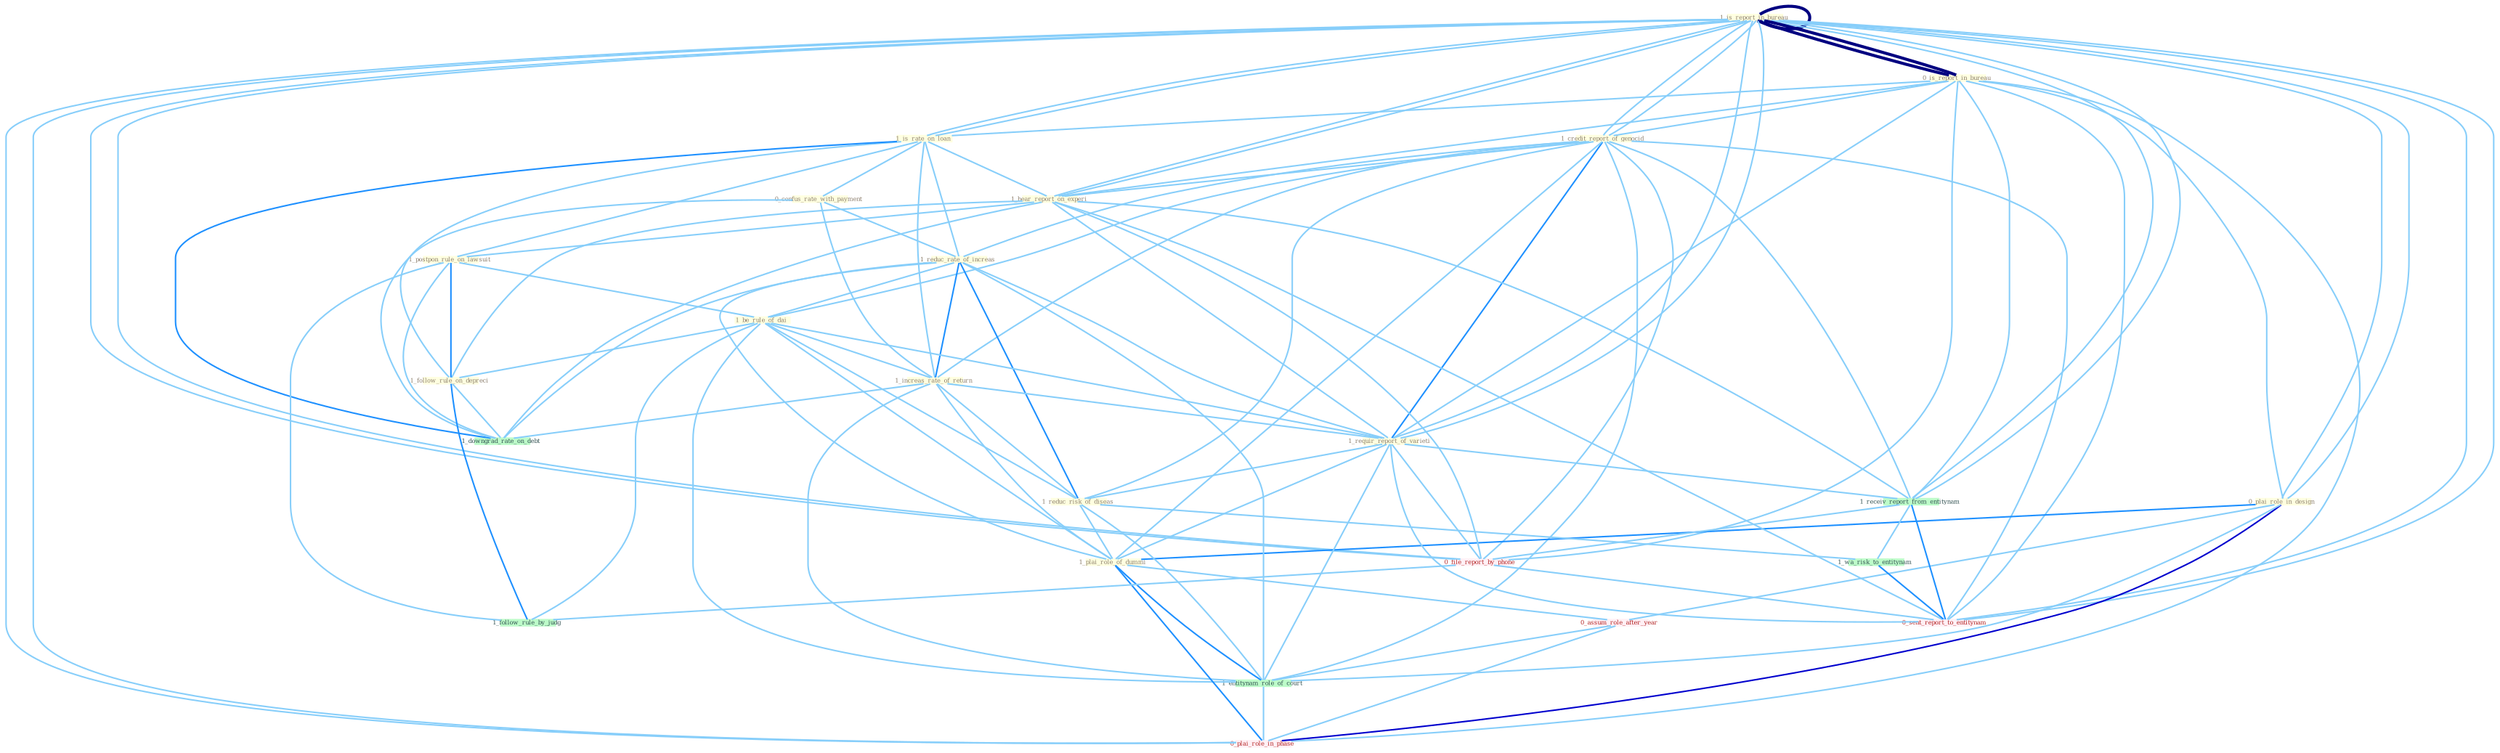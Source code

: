 Graph G{ 
    node
    [shape=polygon,style=filled,width=.5,height=.06,color="#BDFCC9",fixedsize=true,fontsize=4,
    fontcolor="#2f4f4f"];
    {node
    [color="#ffffe0", fontcolor="#8b7d6b"] "1_is_report_in_bureau " "0_is_report_in_bureau " "1_is_report_in_bureau " "1_credit_report_of_genocid " "0_plai_role_in_design " "1_is_rate_on_loan " "1_hear_report_on_experi " "1_postpon_rule_on_lawsuit " "0_confus_rate_with_payment " "1_reduc_rate_of_increas " "1_be_rule_of_dai " "1_follow_rule_on_depreci " "1_increas_rate_of_return " "1_requir_report_of_varieti " "1_reduc_risk_of_diseas " "1_plai_role_of_dummi "}
{node [color="#fff0f5", fontcolor="#b22222"] "0_assum_role_after_year " "0_file_report_by_phone " "0_sent_report_to_entitynam " "0_plai_role_in_phase "}
edge [color="#B0E2FF"];

	"1_is_report_in_bureau " -- "0_is_report_in_bureau " [w="4", style=bold, color="#000080", len=0.4];
	"1_is_report_in_bureau " -- "1_is_report_in_bureau " [w="4", style=bold, color="#000080", len=0.4];
	"1_is_report_in_bureau " -- "1_credit_report_of_genocid " [w="1", color="#87cefa" ];
	"1_is_report_in_bureau " -- "0_plai_role_in_design " [w="1", color="#87cefa" ];
	"1_is_report_in_bureau " -- "1_is_rate_on_loan " [w="1", color="#87cefa" ];
	"1_is_report_in_bureau " -- "1_hear_report_on_experi " [w="1", color="#87cefa" ];
	"1_is_report_in_bureau " -- "1_requir_report_of_varieti " [w="1", color="#87cefa" ];
	"1_is_report_in_bureau " -- "1_receiv_report_from_entitynam " [w="1", color="#87cefa" ];
	"1_is_report_in_bureau " -- "0_file_report_by_phone " [w="1", color="#87cefa" ];
	"1_is_report_in_bureau " -- "0_sent_report_to_entitynam " [w="1", color="#87cefa" ];
	"1_is_report_in_bureau " -- "0_plai_role_in_phase " [w="1", color="#87cefa" ];
	"0_is_report_in_bureau " -- "1_is_report_in_bureau " [w="4", style=bold, color="#000080", len=0.4];
	"0_is_report_in_bureau " -- "1_credit_report_of_genocid " [w="1", color="#87cefa" ];
	"0_is_report_in_bureau " -- "0_plai_role_in_design " [w="1", color="#87cefa" ];
	"0_is_report_in_bureau " -- "1_is_rate_on_loan " [w="1", color="#87cefa" ];
	"0_is_report_in_bureau " -- "1_hear_report_on_experi " [w="1", color="#87cefa" ];
	"0_is_report_in_bureau " -- "1_requir_report_of_varieti " [w="1", color="#87cefa" ];
	"0_is_report_in_bureau " -- "1_receiv_report_from_entitynam " [w="1", color="#87cefa" ];
	"0_is_report_in_bureau " -- "0_file_report_by_phone " [w="1", color="#87cefa" ];
	"0_is_report_in_bureau " -- "0_sent_report_to_entitynam " [w="1", color="#87cefa" ];
	"0_is_report_in_bureau " -- "0_plai_role_in_phase " [w="1", color="#87cefa" ];
	"1_is_report_in_bureau " -- "1_credit_report_of_genocid " [w="1", color="#87cefa" ];
	"1_is_report_in_bureau " -- "0_plai_role_in_design " [w="1", color="#87cefa" ];
	"1_is_report_in_bureau " -- "1_is_rate_on_loan " [w="1", color="#87cefa" ];
	"1_is_report_in_bureau " -- "1_hear_report_on_experi " [w="1", color="#87cefa" ];
	"1_is_report_in_bureau " -- "1_requir_report_of_varieti " [w="1", color="#87cefa" ];
	"1_is_report_in_bureau " -- "1_receiv_report_from_entitynam " [w="1", color="#87cefa" ];
	"1_is_report_in_bureau " -- "0_file_report_by_phone " [w="1", color="#87cefa" ];
	"1_is_report_in_bureau " -- "0_sent_report_to_entitynam " [w="1", color="#87cefa" ];
	"1_is_report_in_bureau " -- "0_plai_role_in_phase " [w="1", color="#87cefa" ];
	"1_credit_report_of_genocid " -- "1_hear_report_on_experi " [w="1", color="#87cefa" ];
	"1_credit_report_of_genocid " -- "1_reduc_rate_of_increas " [w="1", color="#87cefa" ];
	"1_credit_report_of_genocid " -- "1_be_rule_of_dai " [w="1", color="#87cefa" ];
	"1_credit_report_of_genocid " -- "1_increas_rate_of_return " [w="1", color="#87cefa" ];
	"1_credit_report_of_genocid " -- "1_requir_report_of_varieti " [w="2", color="#1e90ff" , len=0.8];
	"1_credit_report_of_genocid " -- "1_reduc_risk_of_diseas " [w="1", color="#87cefa" ];
	"1_credit_report_of_genocid " -- "1_plai_role_of_dummi " [w="1", color="#87cefa" ];
	"1_credit_report_of_genocid " -- "1_receiv_report_from_entitynam " [w="1", color="#87cefa" ];
	"1_credit_report_of_genocid " -- "1_entitynam_role_of_court " [w="1", color="#87cefa" ];
	"1_credit_report_of_genocid " -- "0_file_report_by_phone " [w="1", color="#87cefa" ];
	"1_credit_report_of_genocid " -- "0_sent_report_to_entitynam " [w="1", color="#87cefa" ];
	"0_plai_role_in_design " -- "1_plai_role_of_dummi " [w="2", color="#1e90ff" , len=0.8];
	"0_plai_role_in_design " -- "0_assum_role_after_year " [w="1", color="#87cefa" ];
	"0_plai_role_in_design " -- "1_entitynam_role_of_court " [w="1", color="#87cefa" ];
	"0_plai_role_in_design " -- "0_plai_role_in_phase " [w="3", color="#0000cd" , len=0.6];
	"1_is_rate_on_loan " -- "1_hear_report_on_experi " [w="1", color="#87cefa" ];
	"1_is_rate_on_loan " -- "1_postpon_rule_on_lawsuit " [w="1", color="#87cefa" ];
	"1_is_rate_on_loan " -- "0_confus_rate_with_payment " [w="1", color="#87cefa" ];
	"1_is_rate_on_loan " -- "1_reduc_rate_of_increas " [w="1", color="#87cefa" ];
	"1_is_rate_on_loan " -- "1_follow_rule_on_depreci " [w="1", color="#87cefa" ];
	"1_is_rate_on_loan " -- "1_increas_rate_of_return " [w="1", color="#87cefa" ];
	"1_is_rate_on_loan " -- "1_downgrad_rate_on_debt " [w="2", color="#1e90ff" , len=0.8];
	"1_hear_report_on_experi " -- "1_postpon_rule_on_lawsuit " [w="1", color="#87cefa" ];
	"1_hear_report_on_experi " -- "1_follow_rule_on_depreci " [w="1", color="#87cefa" ];
	"1_hear_report_on_experi " -- "1_requir_report_of_varieti " [w="1", color="#87cefa" ];
	"1_hear_report_on_experi " -- "1_receiv_report_from_entitynam " [w="1", color="#87cefa" ];
	"1_hear_report_on_experi " -- "0_file_report_by_phone " [w="1", color="#87cefa" ];
	"1_hear_report_on_experi " -- "1_downgrad_rate_on_debt " [w="1", color="#87cefa" ];
	"1_hear_report_on_experi " -- "0_sent_report_to_entitynam " [w="1", color="#87cefa" ];
	"1_postpon_rule_on_lawsuit " -- "1_be_rule_of_dai " [w="1", color="#87cefa" ];
	"1_postpon_rule_on_lawsuit " -- "1_follow_rule_on_depreci " [w="2", color="#1e90ff" , len=0.8];
	"1_postpon_rule_on_lawsuit " -- "1_downgrad_rate_on_debt " [w="1", color="#87cefa" ];
	"1_postpon_rule_on_lawsuit " -- "1_follow_rule_by_judg " [w="1", color="#87cefa" ];
	"0_confus_rate_with_payment " -- "1_reduc_rate_of_increas " [w="1", color="#87cefa" ];
	"0_confus_rate_with_payment " -- "1_increas_rate_of_return " [w="1", color="#87cefa" ];
	"0_confus_rate_with_payment " -- "1_downgrad_rate_on_debt " [w="1", color="#87cefa" ];
	"1_reduc_rate_of_increas " -- "1_be_rule_of_dai " [w="1", color="#87cefa" ];
	"1_reduc_rate_of_increas " -- "1_increas_rate_of_return " [w="2", color="#1e90ff" , len=0.8];
	"1_reduc_rate_of_increas " -- "1_requir_report_of_varieti " [w="1", color="#87cefa" ];
	"1_reduc_rate_of_increas " -- "1_reduc_risk_of_diseas " [w="2", color="#1e90ff" , len=0.8];
	"1_reduc_rate_of_increas " -- "1_plai_role_of_dummi " [w="1", color="#87cefa" ];
	"1_reduc_rate_of_increas " -- "1_entitynam_role_of_court " [w="1", color="#87cefa" ];
	"1_reduc_rate_of_increas " -- "1_downgrad_rate_on_debt " [w="1", color="#87cefa" ];
	"1_be_rule_of_dai " -- "1_follow_rule_on_depreci " [w="1", color="#87cefa" ];
	"1_be_rule_of_dai " -- "1_increas_rate_of_return " [w="1", color="#87cefa" ];
	"1_be_rule_of_dai " -- "1_requir_report_of_varieti " [w="1", color="#87cefa" ];
	"1_be_rule_of_dai " -- "1_reduc_risk_of_diseas " [w="1", color="#87cefa" ];
	"1_be_rule_of_dai " -- "1_plai_role_of_dummi " [w="1", color="#87cefa" ];
	"1_be_rule_of_dai " -- "1_entitynam_role_of_court " [w="1", color="#87cefa" ];
	"1_be_rule_of_dai " -- "1_follow_rule_by_judg " [w="1", color="#87cefa" ];
	"1_follow_rule_on_depreci " -- "1_downgrad_rate_on_debt " [w="1", color="#87cefa" ];
	"1_follow_rule_on_depreci " -- "1_follow_rule_by_judg " [w="2", color="#1e90ff" , len=0.8];
	"1_increas_rate_of_return " -- "1_requir_report_of_varieti " [w="1", color="#87cefa" ];
	"1_increas_rate_of_return " -- "1_reduc_risk_of_diseas " [w="1", color="#87cefa" ];
	"1_increas_rate_of_return " -- "1_plai_role_of_dummi " [w="1", color="#87cefa" ];
	"1_increas_rate_of_return " -- "1_entitynam_role_of_court " [w="1", color="#87cefa" ];
	"1_increas_rate_of_return " -- "1_downgrad_rate_on_debt " [w="1", color="#87cefa" ];
	"1_requir_report_of_varieti " -- "1_reduc_risk_of_diseas " [w="1", color="#87cefa" ];
	"1_requir_report_of_varieti " -- "1_plai_role_of_dummi " [w="1", color="#87cefa" ];
	"1_requir_report_of_varieti " -- "1_receiv_report_from_entitynam " [w="1", color="#87cefa" ];
	"1_requir_report_of_varieti " -- "1_entitynam_role_of_court " [w="1", color="#87cefa" ];
	"1_requir_report_of_varieti " -- "0_file_report_by_phone " [w="1", color="#87cefa" ];
	"1_requir_report_of_varieti " -- "0_sent_report_to_entitynam " [w="1", color="#87cefa" ];
	"1_reduc_risk_of_diseas " -- "1_plai_role_of_dummi " [w="1", color="#87cefa" ];
	"1_reduc_risk_of_diseas " -- "1_entitynam_role_of_court " [w="1", color="#87cefa" ];
	"1_reduc_risk_of_diseas " -- "1_wa_risk_to_entitynam " [w="1", color="#87cefa" ];
	"1_plai_role_of_dummi " -- "0_assum_role_after_year " [w="1", color="#87cefa" ];
	"1_plai_role_of_dummi " -- "1_entitynam_role_of_court " [w="2", color="#1e90ff" , len=0.8];
	"1_plai_role_of_dummi " -- "0_plai_role_in_phase " [w="2", color="#1e90ff" , len=0.8];
	"1_receiv_report_from_entitynam " -- "0_file_report_by_phone " [w="1", color="#87cefa" ];
	"1_receiv_report_from_entitynam " -- "1_wa_risk_to_entitynam " [w="1", color="#87cefa" ];
	"1_receiv_report_from_entitynam " -- "0_sent_report_to_entitynam " [w="2", color="#1e90ff" , len=0.8];
	"0_assum_role_after_year " -- "1_entitynam_role_of_court " [w="1", color="#87cefa" ];
	"0_assum_role_after_year " -- "0_plai_role_in_phase " [w="1", color="#87cefa" ];
	"1_entitynam_role_of_court " -- "0_plai_role_in_phase " [w="1", color="#87cefa" ];
	"0_file_report_by_phone " -- "1_follow_rule_by_judg " [w="1", color="#87cefa" ];
	"0_file_report_by_phone " -- "0_sent_report_to_entitynam " [w="1", color="#87cefa" ];
	"1_wa_risk_to_entitynam " -- "0_sent_report_to_entitynam " [w="2", color="#1e90ff" , len=0.8];
}